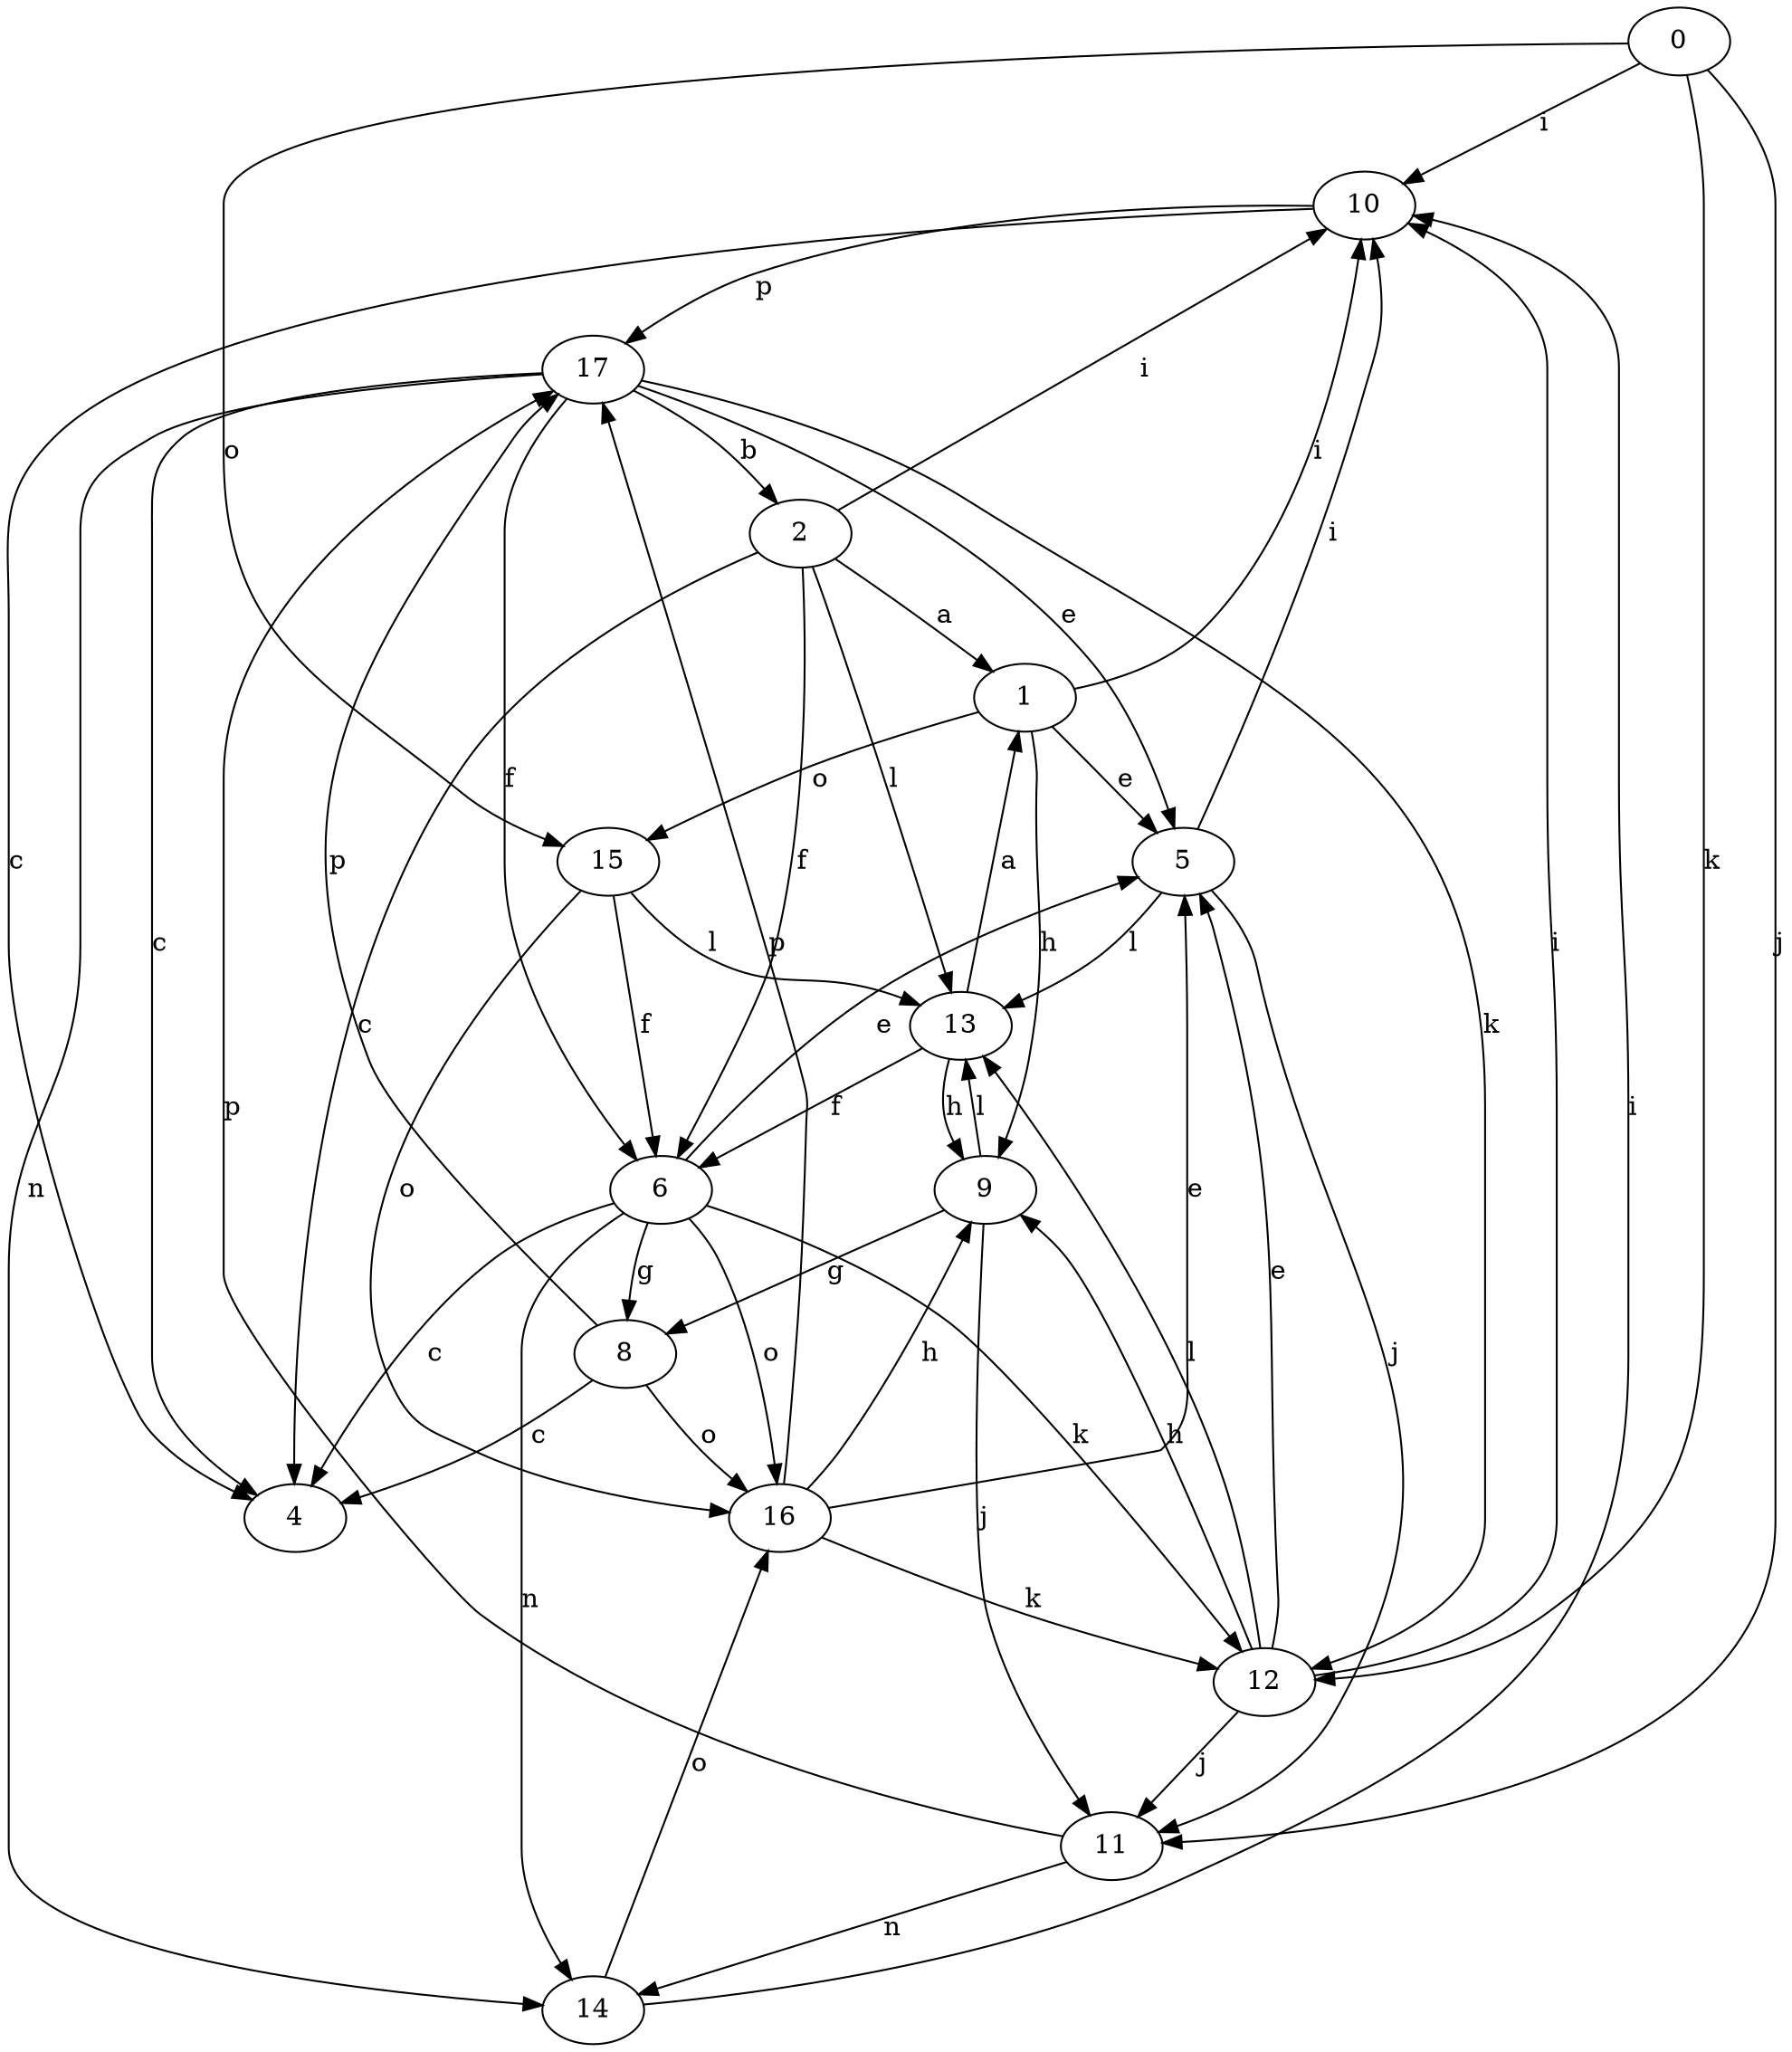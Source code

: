 strict digraph  {
0;
1;
2;
4;
5;
6;
8;
9;
10;
11;
12;
13;
14;
15;
16;
17;
0 -> 10  [label=i];
0 -> 11  [label=j];
0 -> 12  [label=k];
0 -> 15  [label=o];
1 -> 5  [label=e];
1 -> 9  [label=h];
1 -> 10  [label=i];
1 -> 15  [label=o];
2 -> 1  [label=a];
2 -> 4  [label=c];
2 -> 6  [label=f];
2 -> 10  [label=i];
2 -> 13  [label=l];
5 -> 10  [label=i];
5 -> 11  [label=j];
5 -> 13  [label=l];
6 -> 4  [label=c];
6 -> 5  [label=e];
6 -> 8  [label=g];
6 -> 12  [label=k];
6 -> 14  [label=n];
6 -> 16  [label=o];
8 -> 4  [label=c];
8 -> 16  [label=o];
8 -> 17  [label=p];
9 -> 8  [label=g];
9 -> 11  [label=j];
9 -> 13  [label=l];
10 -> 4  [label=c];
10 -> 17  [label=p];
11 -> 14  [label=n];
11 -> 17  [label=p];
12 -> 5  [label=e];
12 -> 9  [label=h];
12 -> 10  [label=i];
12 -> 11  [label=j];
12 -> 13  [label=l];
13 -> 1  [label=a];
13 -> 6  [label=f];
13 -> 9  [label=h];
14 -> 10  [label=i];
14 -> 16  [label=o];
15 -> 6  [label=f];
15 -> 13  [label=l];
15 -> 16  [label=o];
16 -> 5  [label=e];
16 -> 9  [label=h];
16 -> 12  [label=k];
16 -> 17  [label=p];
17 -> 2  [label=b];
17 -> 4  [label=c];
17 -> 5  [label=e];
17 -> 6  [label=f];
17 -> 12  [label=k];
17 -> 14  [label=n];
}
